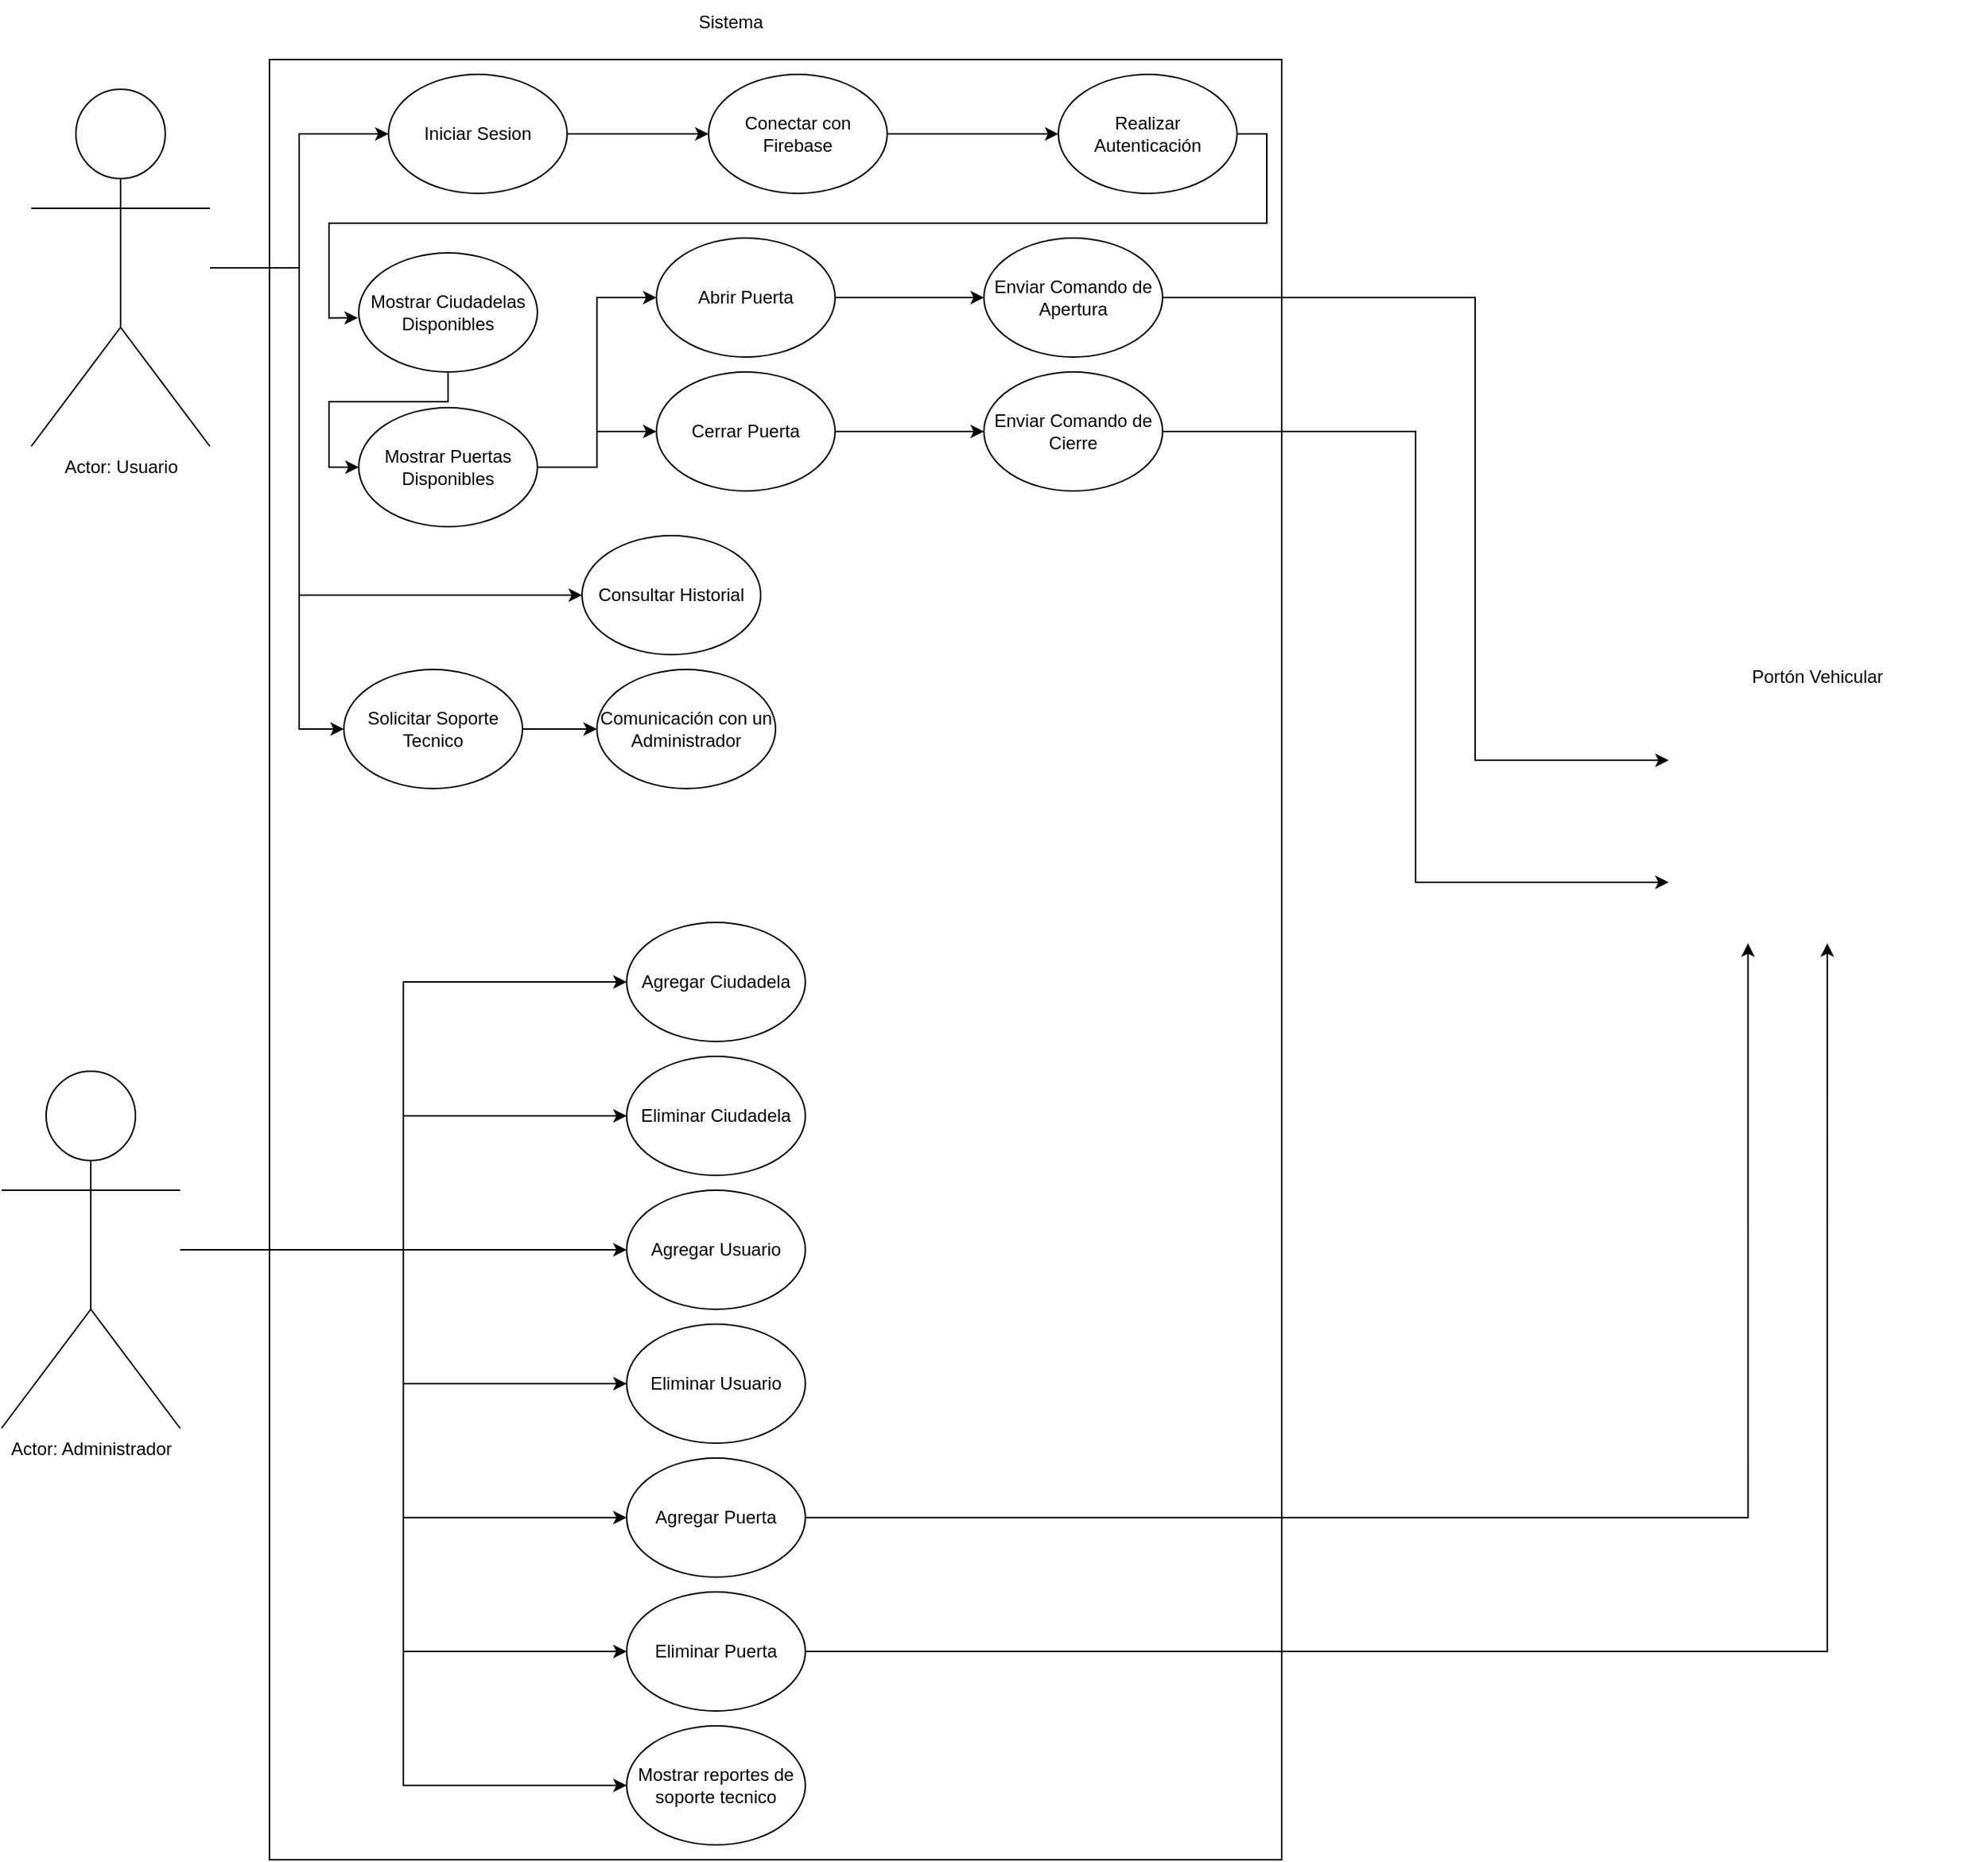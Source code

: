 <mxfile version="21.6.9" type="github">
  <diagram name="Page-1" id="u8cdpsmedjODlB2Touow">
    <mxGraphModel dx="1687" dy="974" grid="1" gridSize="10" guides="1" tooltips="1" connect="1" arrows="1" fold="1" page="1" pageScale="1" pageWidth="1000" pageHeight="700" math="0" shadow="0">
      <root>
        <mxCell id="0" />
        <mxCell id="1" parent="0" />
        <mxCell id="4Ae17KvR0BF05Zv-ZDKl-7" value="" style="rounded=0;whiteSpace=wrap;html=1;fillColor=none;" parent="1" vertex="1">
          <mxGeometry x="290" y="170" width="680" height="1210" as="geometry" />
        </mxCell>
        <mxCell id="4Ae17KvR0BF05Zv-ZDKl-11" style="edgeStyle=orthogonalEdgeStyle;rounded=0;orthogonalLoop=1;jettySize=auto;html=1;" parent="1" source="4Ae17KvR0BF05Zv-ZDKl-1" target="4Ae17KvR0BF05Zv-ZDKl-5" edge="1">
          <mxGeometry relative="1" as="geometry" />
        </mxCell>
        <mxCell id="sgxEbE3EyUAVTPE7LrU1-10" style="edgeStyle=orthogonalEdgeStyle;rounded=0;orthogonalLoop=1;jettySize=auto;html=1;entryX=0;entryY=0.5;entryDx=0;entryDy=0;" edge="1" parent="1" source="4Ae17KvR0BF05Zv-ZDKl-1" target="sgxEbE3EyUAVTPE7LrU1-9">
          <mxGeometry relative="1" as="geometry">
            <Array as="points">
              <mxPoint x="310" y="310" />
              <mxPoint x="310" y="530" />
            </Array>
          </mxGeometry>
        </mxCell>
        <mxCell id="sgxEbE3EyUAVTPE7LrU1-20" style="edgeStyle=orthogonalEdgeStyle;rounded=0;orthogonalLoop=1;jettySize=auto;html=1;entryX=0;entryY=0.5;entryDx=0;entryDy=0;" edge="1" parent="1" source="4Ae17KvR0BF05Zv-ZDKl-1" target="sgxEbE3EyUAVTPE7LrU1-18">
          <mxGeometry relative="1" as="geometry">
            <Array as="points">
              <mxPoint x="310" y="310" />
              <mxPoint x="310" y="620" />
            </Array>
          </mxGeometry>
        </mxCell>
        <mxCell id="4Ae17KvR0BF05Zv-ZDKl-1" value="Actor: Usuario" style="shape=umlActor;verticalLabelPosition=bottom;verticalAlign=top;html=1;outlineConnect=0;" parent="1" vertex="1">
          <mxGeometry x="130" y="190" width="120" height="240" as="geometry" />
        </mxCell>
        <mxCell id="sgxEbE3EyUAVTPE7LrU1-22" style="edgeStyle=orthogonalEdgeStyle;rounded=0;orthogonalLoop=1;jettySize=auto;html=1;entryX=0;entryY=0.5;entryDx=0;entryDy=0;" edge="1" parent="1" source="4Ae17KvR0BF05Zv-ZDKl-2" target="4Ae17KvR0BF05Zv-ZDKl-19">
          <mxGeometry relative="1" as="geometry" />
        </mxCell>
        <mxCell id="4Ae17KvR0BF05Zv-ZDKl-2" value="Abrir Puerta" style="ellipse;whiteSpace=wrap;html=1;" parent="1" vertex="1">
          <mxGeometry x="550" y="290" width="120" height="80" as="geometry" />
        </mxCell>
        <mxCell id="sgxEbE3EyUAVTPE7LrU1-23" style="edgeStyle=orthogonalEdgeStyle;rounded=0;orthogonalLoop=1;jettySize=auto;html=1;entryX=0;entryY=0.5;entryDx=0;entryDy=0;" edge="1" parent="1" source="4Ae17KvR0BF05Zv-ZDKl-3" target="4Ae17KvR0BF05Zv-ZDKl-20">
          <mxGeometry relative="1" as="geometry" />
        </mxCell>
        <mxCell id="4Ae17KvR0BF05Zv-ZDKl-3" value="Cerrar Puerta" style="ellipse;whiteSpace=wrap;html=1;" parent="1" vertex="1">
          <mxGeometry x="550" y="380" width="120" height="80" as="geometry" />
        </mxCell>
        <mxCell id="4Ae17KvR0BF05Zv-ZDKl-21" style="edgeStyle=orthogonalEdgeStyle;rounded=0;orthogonalLoop=1;jettySize=auto;html=1;" parent="1" source="4Ae17KvR0BF05Zv-ZDKl-5" target="4Ae17KvR0BF05Zv-ZDKl-15" edge="1">
          <mxGeometry relative="1" as="geometry" />
        </mxCell>
        <mxCell id="4Ae17KvR0BF05Zv-ZDKl-5" value="Iniciar Sesion" style="ellipse;whiteSpace=wrap;html=1;" parent="1" vertex="1">
          <mxGeometry x="370" y="180" width="120" height="80" as="geometry" />
        </mxCell>
        <mxCell id="4Ae17KvR0BF05Zv-ZDKl-8" value="Sistema" style="text;html=1;strokeColor=none;fillColor=none;align=center;verticalAlign=middle;whiteSpace=wrap;rounded=0;" parent="1" vertex="1">
          <mxGeometry x="570" y="130" width="60" height="30" as="geometry" />
        </mxCell>
        <mxCell id="sgxEbE3EyUAVTPE7LrU1-6" style="edgeStyle=orthogonalEdgeStyle;rounded=0;orthogonalLoop=1;jettySize=auto;html=1;entryX=0;entryY=0.5;entryDx=0;entryDy=0;" edge="1" parent="1" source="4Ae17KvR0BF05Zv-ZDKl-15" target="4Ae17KvR0BF05Zv-ZDKl-17">
          <mxGeometry relative="1" as="geometry" />
        </mxCell>
        <mxCell id="4Ae17KvR0BF05Zv-ZDKl-15" value="Conectar con Firebase" style="ellipse;whiteSpace=wrap;html=1;" parent="1" vertex="1">
          <mxGeometry x="585" y="180" width="120" height="80" as="geometry" />
        </mxCell>
        <mxCell id="4Ae17KvR0BF05Zv-ZDKl-29" style="edgeStyle=orthogonalEdgeStyle;rounded=0;orthogonalLoop=1;jettySize=auto;html=1;entryX=-0.005;entryY=0.546;entryDx=0;entryDy=0;exitX=1;exitY=0.5;exitDx=0;exitDy=0;entryPerimeter=0;" parent="1" source="4Ae17KvR0BF05Zv-ZDKl-17" target="4Ae17KvR0BF05Zv-ZDKl-18" edge="1">
          <mxGeometry relative="1" as="geometry" />
        </mxCell>
        <mxCell id="4Ae17KvR0BF05Zv-ZDKl-17" value="Realizar Autenticación" style="ellipse;whiteSpace=wrap;html=1;" parent="1" vertex="1">
          <mxGeometry x="820" y="180" width="120" height="80" as="geometry" />
        </mxCell>
        <mxCell id="sgxEbE3EyUAVTPE7LrU1-8" style="edgeStyle=orthogonalEdgeStyle;rounded=0;orthogonalLoop=1;jettySize=auto;html=1;entryX=0;entryY=0.5;entryDx=0;entryDy=0;exitX=0.5;exitY=1;exitDx=0;exitDy=0;" edge="1" parent="1" source="4Ae17KvR0BF05Zv-ZDKl-18" target="sgxEbE3EyUAVTPE7LrU1-7">
          <mxGeometry relative="1" as="geometry" />
        </mxCell>
        <mxCell id="4Ae17KvR0BF05Zv-ZDKl-18" value="Mostrar Ciudadelas Disponibles" style="ellipse;whiteSpace=wrap;html=1;" parent="1" vertex="1">
          <mxGeometry x="350" y="300" width="120" height="80" as="geometry" />
        </mxCell>
        <mxCell id="sgxEbE3EyUAVTPE7LrU1-16" style="edgeStyle=orthogonalEdgeStyle;rounded=0;orthogonalLoop=1;jettySize=auto;html=1;entryX=0;entryY=0.25;entryDx=0;entryDy=0;" edge="1" parent="1" source="4Ae17KvR0BF05Zv-ZDKl-19" target="sgxEbE3EyUAVTPE7LrU1-15">
          <mxGeometry relative="1" as="geometry">
            <Array as="points">
              <mxPoint x="1100" y="330" />
              <mxPoint x="1100" y="641" />
            </Array>
          </mxGeometry>
        </mxCell>
        <mxCell id="4Ae17KvR0BF05Zv-ZDKl-19" value="Enviar Comando de Apertura" style="ellipse;whiteSpace=wrap;html=1;" parent="1" vertex="1">
          <mxGeometry x="770" y="290" width="120" height="80" as="geometry" />
        </mxCell>
        <mxCell id="sgxEbE3EyUAVTPE7LrU1-17" style="edgeStyle=orthogonalEdgeStyle;rounded=0;orthogonalLoop=1;jettySize=auto;html=1;entryX=0;entryY=0.75;entryDx=0;entryDy=0;" edge="1" parent="1" source="4Ae17KvR0BF05Zv-ZDKl-20" target="sgxEbE3EyUAVTPE7LrU1-15">
          <mxGeometry relative="1" as="geometry" />
        </mxCell>
        <mxCell id="4Ae17KvR0BF05Zv-ZDKl-20" value="Enviar Comando de Cierre" style="ellipse;whiteSpace=wrap;html=1;" parent="1" vertex="1">
          <mxGeometry x="770" y="380" width="120" height="80" as="geometry" />
        </mxCell>
        <mxCell id="sgxEbE3EyUAVTPE7LrU1-1" value="Portón Vehicular" style="text;html=1;strokeColor=none;fillColor=none;align=center;verticalAlign=middle;whiteSpace=wrap;rounded=0;" vertex="1" parent="1">
          <mxGeometry x="1250" y="570" width="160" height="30" as="geometry" />
        </mxCell>
        <mxCell id="sgxEbE3EyUAVTPE7LrU1-26" style="edgeStyle=orthogonalEdgeStyle;rounded=0;orthogonalLoop=1;jettySize=auto;html=1;entryX=0;entryY=0.5;entryDx=0;entryDy=0;" edge="1" parent="1" source="sgxEbE3EyUAVTPE7LrU1-7" target="4Ae17KvR0BF05Zv-ZDKl-2">
          <mxGeometry relative="1" as="geometry" />
        </mxCell>
        <mxCell id="sgxEbE3EyUAVTPE7LrU1-27" style="edgeStyle=orthogonalEdgeStyle;rounded=0;orthogonalLoop=1;jettySize=auto;html=1;" edge="1" parent="1" source="sgxEbE3EyUAVTPE7LrU1-7" target="4Ae17KvR0BF05Zv-ZDKl-3">
          <mxGeometry relative="1" as="geometry" />
        </mxCell>
        <mxCell id="sgxEbE3EyUAVTPE7LrU1-7" value="Mostrar Puertas Disponibles" style="ellipse;whiteSpace=wrap;html=1;" vertex="1" parent="1">
          <mxGeometry x="350" y="404" width="120" height="80" as="geometry" />
        </mxCell>
        <mxCell id="sgxEbE3EyUAVTPE7LrU1-9" value="Consultar Historial" style="ellipse;whiteSpace=wrap;html=1;" vertex="1" parent="1">
          <mxGeometry x="500" y="490" width="120" height="80" as="geometry" />
        </mxCell>
        <mxCell id="sgxEbE3EyUAVTPE7LrU1-15" value="" style="shape=image;verticalLabelPosition=bottom;labelBackgroundColor=default;verticalAlign=top;aspect=fixed;imageAspect=0;image=https://www.portoneselectricosbucaramanga.com/wp-content/uploads/2020/12/portones-de-metal.png;" vertex="1" parent="1">
          <mxGeometry x="1230" y="600" width="213.08" height="164" as="geometry" />
        </mxCell>
        <mxCell id="sgxEbE3EyUAVTPE7LrU1-21" style="edgeStyle=orthogonalEdgeStyle;rounded=0;orthogonalLoop=1;jettySize=auto;html=1;" edge="1" parent="1" source="sgxEbE3EyUAVTPE7LrU1-18" target="sgxEbE3EyUAVTPE7LrU1-19">
          <mxGeometry relative="1" as="geometry" />
        </mxCell>
        <mxCell id="sgxEbE3EyUAVTPE7LrU1-18" value="Solicitar Soporte Tecnico" style="ellipse;whiteSpace=wrap;html=1;" vertex="1" parent="1">
          <mxGeometry x="340" y="580" width="120" height="80" as="geometry" />
        </mxCell>
        <mxCell id="sgxEbE3EyUAVTPE7LrU1-19" value="Comunicación con un Administrador" style="ellipse;whiteSpace=wrap;html=1;" vertex="1" parent="1">
          <mxGeometry x="510" y="580" width="120" height="80" as="geometry" />
        </mxCell>
        <mxCell id="sgxEbE3EyUAVTPE7LrU1-36" style="edgeStyle=orthogonalEdgeStyle;rounded=0;orthogonalLoop=1;jettySize=auto;html=1;entryX=0;entryY=0.5;entryDx=0;entryDy=0;" edge="1" parent="1" source="sgxEbE3EyUAVTPE7LrU1-28" target="sgxEbE3EyUAVTPE7LrU1-30">
          <mxGeometry relative="1" as="geometry" />
        </mxCell>
        <mxCell id="sgxEbE3EyUAVTPE7LrU1-37" style="edgeStyle=orthogonalEdgeStyle;rounded=0;orthogonalLoop=1;jettySize=auto;html=1;" edge="1" parent="1" source="sgxEbE3EyUAVTPE7LrU1-28" target="sgxEbE3EyUAVTPE7LrU1-31">
          <mxGeometry relative="1" as="geometry" />
        </mxCell>
        <mxCell id="sgxEbE3EyUAVTPE7LrU1-38" style="edgeStyle=orthogonalEdgeStyle;rounded=0;orthogonalLoop=1;jettySize=auto;html=1;" edge="1" parent="1" source="sgxEbE3EyUAVTPE7LrU1-28" target="sgxEbE3EyUAVTPE7LrU1-32">
          <mxGeometry relative="1" as="geometry" />
        </mxCell>
        <mxCell id="sgxEbE3EyUAVTPE7LrU1-39" style="edgeStyle=orthogonalEdgeStyle;rounded=0;orthogonalLoop=1;jettySize=auto;html=1;" edge="1" parent="1" source="sgxEbE3EyUAVTPE7LrU1-28" target="sgxEbE3EyUAVTPE7LrU1-33">
          <mxGeometry relative="1" as="geometry" />
        </mxCell>
        <mxCell id="sgxEbE3EyUAVTPE7LrU1-40" style="edgeStyle=orthogonalEdgeStyle;rounded=0;orthogonalLoop=1;jettySize=auto;html=1;entryX=0;entryY=0.5;entryDx=0;entryDy=0;" edge="1" parent="1" source="sgxEbE3EyUAVTPE7LrU1-28" target="sgxEbE3EyUAVTPE7LrU1-35">
          <mxGeometry relative="1" as="geometry" />
        </mxCell>
        <mxCell id="sgxEbE3EyUAVTPE7LrU1-41" style="edgeStyle=orthogonalEdgeStyle;rounded=0;orthogonalLoop=1;jettySize=auto;html=1;entryX=0;entryY=0.5;entryDx=0;entryDy=0;" edge="1" parent="1" source="sgxEbE3EyUAVTPE7LrU1-28" target="sgxEbE3EyUAVTPE7LrU1-34">
          <mxGeometry relative="1" as="geometry" />
        </mxCell>
        <mxCell id="sgxEbE3EyUAVTPE7LrU1-43" style="edgeStyle=orthogonalEdgeStyle;rounded=0;orthogonalLoop=1;jettySize=auto;html=1;entryX=0;entryY=0.5;entryDx=0;entryDy=0;" edge="1" parent="1" source="sgxEbE3EyUAVTPE7LrU1-28" target="sgxEbE3EyUAVTPE7LrU1-42">
          <mxGeometry relative="1" as="geometry" />
        </mxCell>
        <mxCell id="sgxEbE3EyUAVTPE7LrU1-28" value="Actor: Administrador" style="shape=umlActor;verticalLabelPosition=bottom;verticalAlign=top;html=1;outlineConnect=0;" vertex="1" parent="1">
          <mxGeometry x="110" y="850" width="120" height="240" as="geometry" />
        </mxCell>
        <mxCell id="sgxEbE3EyUAVTPE7LrU1-30" value="Agregar Ciudadela" style="ellipse;whiteSpace=wrap;html=1;" vertex="1" parent="1">
          <mxGeometry x="530" y="750" width="120" height="80" as="geometry" />
        </mxCell>
        <mxCell id="sgxEbE3EyUAVTPE7LrU1-31" value="Eliminar Ciudadela" style="ellipse;whiteSpace=wrap;html=1;" vertex="1" parent="1">
          <mxGeometry x="530" y="840" width="120" height="80" as="geometry" />
        </mxCell>
        <mxCell id="sgxEbE3EyUAVTPE7LrU1-32" value="Agregar Usuario" style="ellipse;whiteSpace=wrap;html=1;" vertex="1" parent="1">
          <mxGeometry x="530" y="930" width="120" height="80" as="geometry" />
        </mxCell>
        <mxCell id="sgxEbE3EyUAVTPE7LrU1-33" value="Eliminar Usuario" style="ellipse;whiteSpace=wrap;html=1;" vertex="1" parent="1">
          <mxGeometry x="530" y="1020" width="120" height="80" as="geometry" />
        </mxCell>
        <mxCell id="sgxEbE3EyUAVTPE7LrU1-45" style="edgeStyle=orthogonalEdgeStyle;rounded=0;orthogonalLoop=1;jettySize=auto;html=1;entryX=0.5;entryY=1;entryDx=0;entryDy=0;" edge="1" parent="1" source="sgxEbE3EyUAVTPE7LrU1-34" target="sgxEbE3EyUAVTPE7LrU1-15">
          <mxGeometry relative="1" as="geometry" />
        </mxCell>
        <mxCell id="sgxEbE3EyUAVTPE7LrU1-34" value="Eliminar Puerta" style="ellipse;whiteSpace=wrap;html=1;" vertex="1" parent="1">
          <mxGeometry x="530" y="1200" width="120" height="80" as="geometry" />
        </mxCell>
        <mxCell id="sgxEbE3EyUAVTPE7LrU1-44" style="edgeStyle=orthogonalEdgeStyle;rounded=0;orthogonalLoop=1;jettySize=auto;html=1;entryX=0.25;entryY=1;entryDx=0;entryDy=0;" edge="1" parent="1" source="sgxEbE3EyUAVTPE7LrU1-35" target="sgxEbE3EyUAVTPE7LrU1-15">
          <mxGeometry relative="1" as="geometry" />
        </mxCell>
        <mxCell id="sgxEbE3EyUAVTPE7LrU1-35" value="Agregar Puerta" style="ellipse;whiteSpace=wrap;html=1;" vertex="1" parent="1">
          <mxGeometry x="530" y="1110" width="120" height="80" as="geometry" />
        </mxCell>
        <mxCell id="sgxEbE3EyUAVTPE7LrU1-42" value="Mostrar reportes de soporte tecnico" style="ellipse;whiteSpace=wrap;html=1;" vertex="1" parent="1">
          <mxGeometry x="530" y="1290" width="120" height="80" as="geometry" />
        </mxCell>
      </root>
    </mxGraphModel>
  </diagram>
</mxfile>

